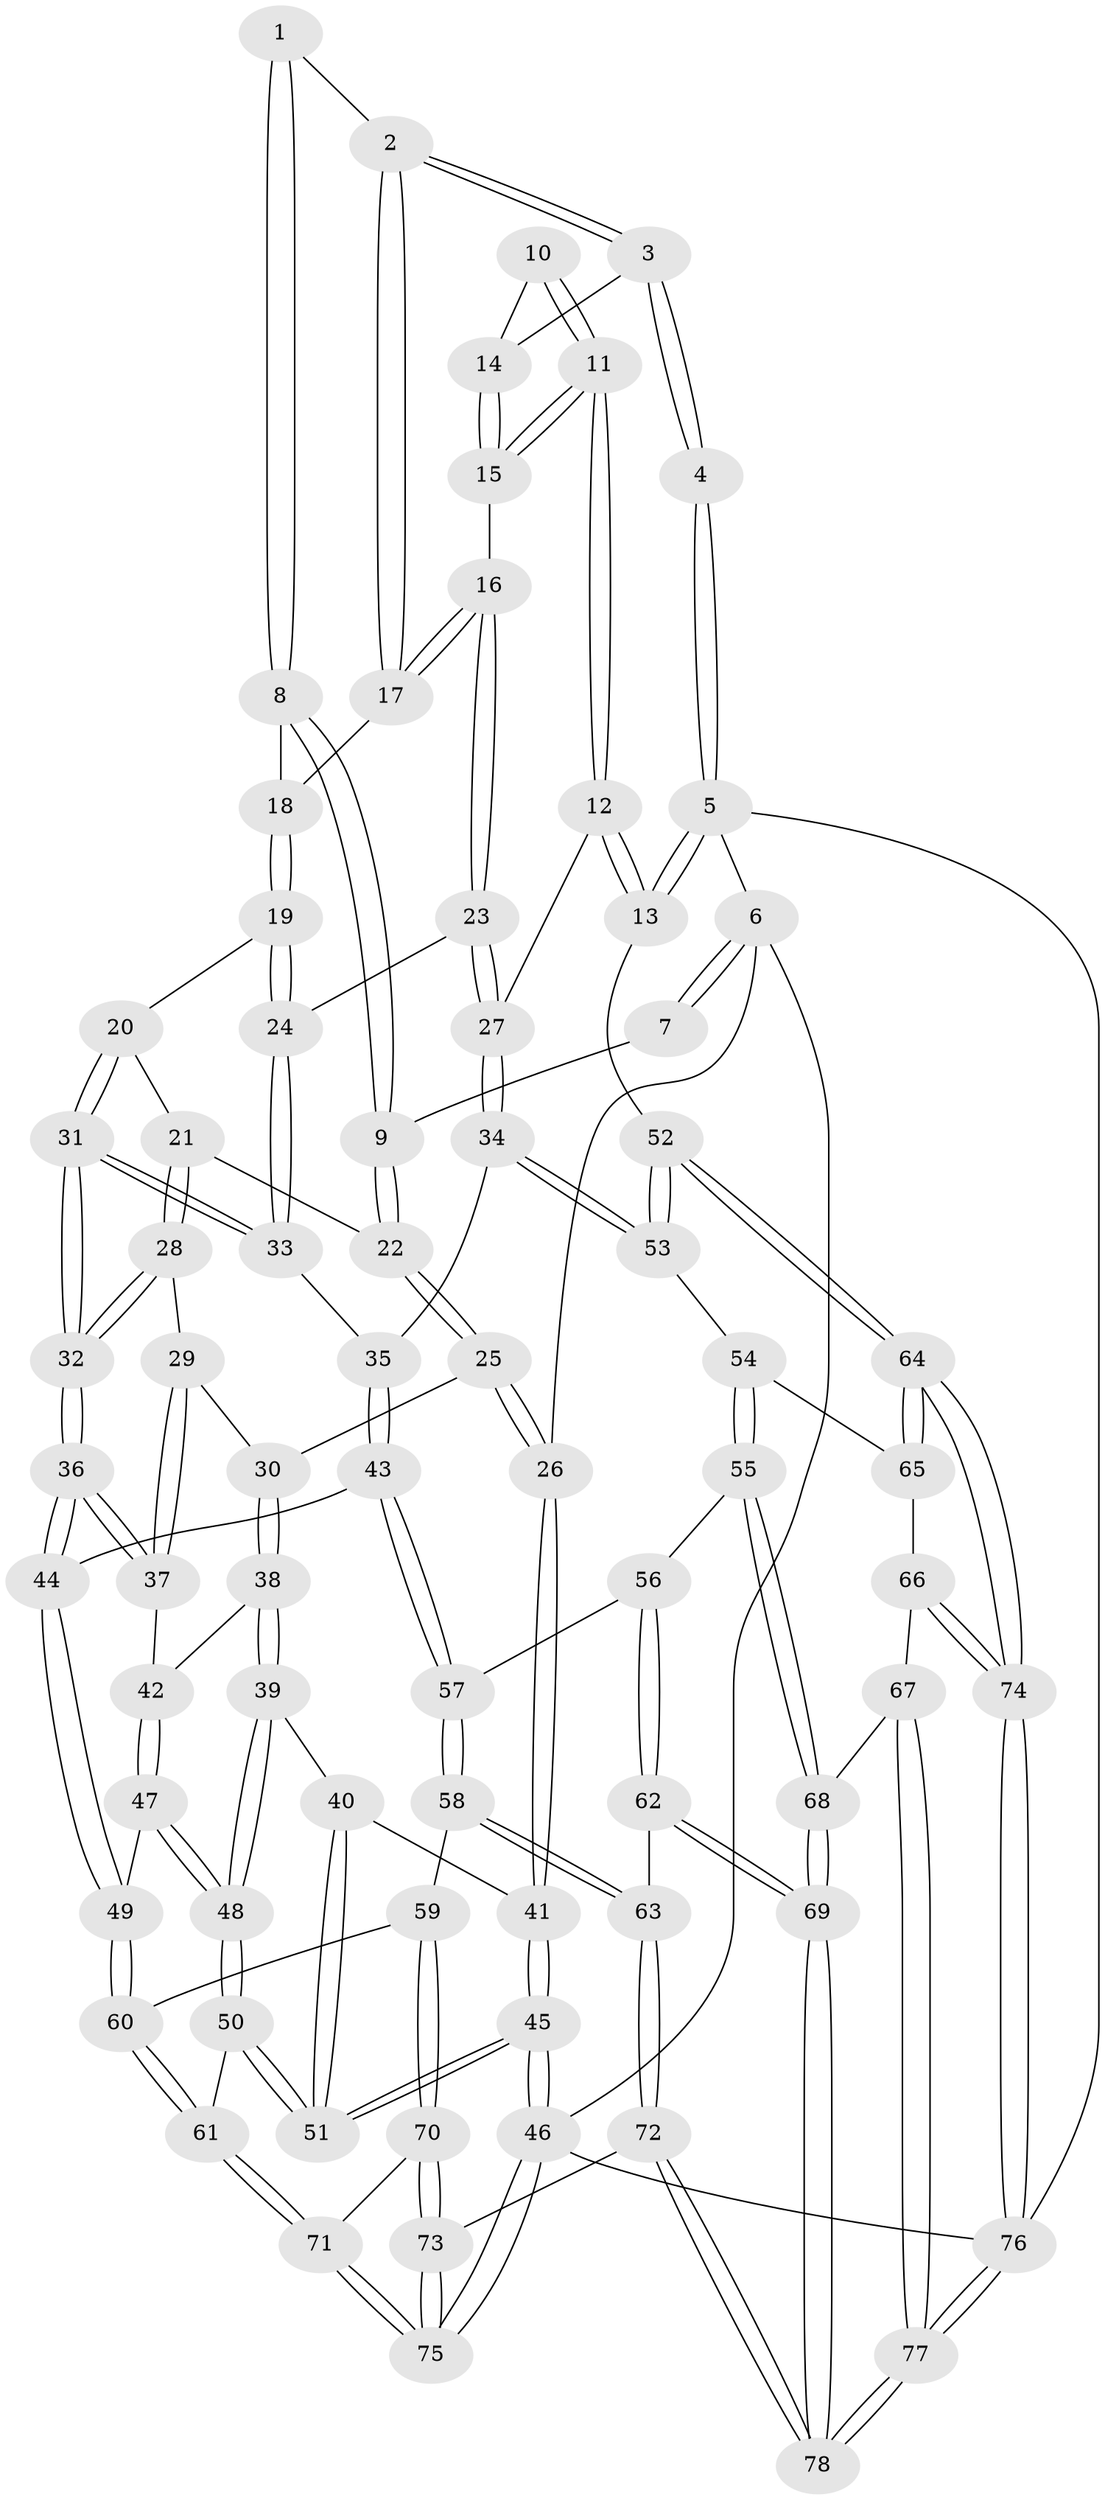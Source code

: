 // coarse degree distribution, {3: 0.10869565217391304, 5: 0.1956521739130435, 4: 0.5869565217391305, 6: 0.10869565217391304}
// Generated by graph-tools (version 1.1) at 2025/24/03/03/25 07:24:32]
// undirected, 78 vertices, 192 edges
graph export_dot {
graph [start="1"]
  node [color=gray90,style=filled];
  1 [pos="+0.49867498912303415+0"];
  2 [pos="+0.7050992826925144+0"];
  3 [pos="+0.7056306570913526+0"];
  4 [pos="+0.7506770939794154+0"];
  5 [pos="+1+0"];
  6 [pos="+0+0"];
  7 [pos="+0.13682960937088606+0"];
  8 [pos="+0.3956975175456668+0.15818465362483772"];
  9 [pos="+0.2988600458408764+0.18071322204777354"];
  10 [pos="+0.8959062787695616+0.08672944019392152"];
  11 [pos="+1+0.3101662918291457"];
  12 [pos="+1+0.3574063871218917"];
  13 [pos="+1+0.36231299657808663"];
  14 [pos="+0.8581720289518892+0.1985164700488219"];
  15 [pos="+0.8598254778883139+0.21864164548852993"];
  16 [pos="+0.7227021036738819+0.2082335937786673"];
  17 [pos="+0.6982486275179592+0"];
  18 [pos="+0.5069814769726976+0.17508683052644264"];
  19 [pos="+0.5203412363504317+0.2704082254314712"];
  20 [pos="+0.4771721452532827+0.3152252237059216"];
  21 [pos="+0.2850467072372958+0.2606382779490693"];
  22 [pos="+0.28094308851380395+0.2550002333646012"];
  23 [pos="+0.7073359877535317+0.3086802315534112"];
  24 [pos="+0.6934199381736235+0.312819211814542"];
  25 [pos="+0.08835436716175243+0.30333674882264605"];
  26 [pos="+0+0.20038197521550197"];
  27 [pos="+0.8691218278705842+0.4440336212368853"];
  28 [pos="+0.29123485190037973+0.2981328227084011"];
  29 [pos="+0.2683385553524238+0.4078977570203669"];
  30 [pos="+0.1410971545149287+0.4170642029762578"];
  31 [pos="+0.4767041758916752+0.43402281884448063"];
  32 [pos="+0.444307439048459+0.4963523512132728"];
  33 [pos="+0.6221490359046826+0.39798455015640644"];
  34 [pos="+0.794963800880341+0.5828697421506124"];
  35 [pos="+0.6292601107583444+0.4704435846302122"];
  36 [pos="+0.43544404789643254+0.5448022452079132"];
  37 [pos="+0.2888201500327939+0.5075133586090953"];
  38 [pos="+0.15405776493972842+0.5070403930790205"];
  39 [pos="+0.10462390336588759+0.5422464954911732"];
  40 [pos="+0.03941995892261478+0.5316315286627964"];
  41 [pos="+0+0.41980044834970376"];
  42 [pos="+0.23152133479403889+0.5263019967544537"];
  43 [pos="+0.4630809702233345+0.5936268144523177"];
  44 [pos="+0.4564014049479932+0.5885457941864572"];
  45 [pos="+0+0.9248099570396199"];
  46 [pos="+0+1"];
  47 [pos="+0.22008024022202002+0.6813327170740694"];
  48 [pos="+0.12362405389314653+0.7287024165154599"];
  49 [pos="+0.30144653796793935+0.6909316335403858"];
  50 [pos="+0.07896256884564563+0.7912116074624135"];
  51 [pos="+0+0.8160741053845024"];
  52 [pos="+1+0.8156283310280816"];
  53 [pos="+0.78302937695824+0.6249109685317878"];
  54 [pos="+0.7434826355435551+0.6711472349409063"];
  55 [pos="+0.7427303096856878+0.671714815584627"];
  56 [pos="+0.5790840431606622+0.6666029592887343"];
  57 [pos="+0.5183389040635796+0.6554771426470132"];
  58 [pos="+0.46263418713033827+0.8014139290336838"];
  59 [pos="+0.3638686568248542+0.8400334060161347"];
  60 [pos="+0.31505348014793144+0.7770704469889413"];
  61 [pos="+0.14441713978369722+0.829257052935328"];
  62 [pos="+0.6003688616964898+0.8955216355032889"];
  63 [pos="+0.5245959223512523+0.9093688978924028"];
  64 [pos="+1+0.9120037619168975"];
  65 [pos="+0.8584335630072301+0.7687614796830187"];
  66 [pos="+0.9152035397727711+0.8876897331350718"];
  67 [pos="+0.7832400921533054+0.8874720314747364"];
  68 [pos="+0.738308713207878+0.8653275251737467"];
  69 [pos="+0.6951425623920802+0.90820945729968"];
  70 [pos="+0.3613379681164138+0.8445957409382684"];
  71 [pos="+0.21101510176460367+0.8913686202897698"];
  72 [pos="+0.41486396656196906+1"];
  73 [pos="+0.38564282333529953+1"];
  74 [pos="+1+1"];
  75 [pos="+0.30288786924177574+1"];
  76 [pos="+1+1"];
  77 [pos="+1+1"];
  78 [pos="+0.6697087597819514+1"];
  1 -- 2;
  1 -- 8;
  1 -- 8;
  2 -- 3;
  2 -- 3;
  2 -- 17;
  2 -- 17;
  3 -- 4;
  3 -- 4;
  3 -- 14;
  4 -- 5;
  4 -- 5;
  5 -- 6;
  5 -- 13;
  5 -- 13;
  5 -- 76;
  6 -- 7;
  6 -- 7;
  6 -- 26;
  6 -- 46;
  7 -- 9;
  8 -- 9;
  8 -- 9;
  8 -- 18;
  9 -- 22;
  9 -- 22;
  10 -- 11;
  10 -- 11;
  10 -- 14;
  11 -- 12;
  11 -- 12;
  11 -- 15;
  11 -- 15;
  12 -- 13;
  12 -- 13;
  12 -- 27;
  13 -- 52;
  14 -- 15;
  14 -- 15;
  15 -- 16;
  16 -- 17;
  16 -- 17;
  16 -- 23;
  16 -- 23;
  17 -- 18;
  18 -- 19;
  18 -- 19;
  19 -- 20;
  19 -- 24;
  19 -- 24;
  20 -- 21;
  20 -- 31;
  20 -- 31;
  21 -- 22;
  21 -- 28;
  21 -- 28;
  22 -- 25;
  22 -- 25;
  23 -- 24;
  23 -- 27;
  23 -- 27;
  24 -- 33;
  24 -- 33;
  25 -- 26;
  25 -- 26;
  25 -- 30;
  26 -- 41;
  26 -- 41;
  27 -- 34;
  27 -- 34;
  28 -- 29;
  28 -- 32;
  28 -- 32;
  29 -- 30;
  29 -- 37;
  29 -- 37;
  30 -- 38;
  30 -- 38;
  31 -- 32;
  31 -- 32;
  31 -- 33;
  31 -- 33;
  32 -- 36;
  32 -- 36;
  33 -- 35;
  34 -- 35;
  34 -- 53;
  34 -- 53;
  35 -- 43;
  35 -- 43;
  36 -- 37;
  36 -- 37;
  36 -- 44;
  36 -- 44;
  37 -- 42;
  38 -- 39;
  38 -- 39;
  38 -- 42;
  39 -- 40;
  39 -- 48;
  39 -- 48;
  40 -- 41;
  40 -- 51;
  40 -- 51;
  41 -- 45;
  41 -- 45;
  42 -- 47;
  42 -- 47;
  43 -- 44;
  43 -- 57;
  43 -- 57;
  44 -- 49;
  44 -- 49;
  45 -- 46;
  45 -- 46;
  45 -- 51;
  45 -- 51;
  46 -- 75;
  46 -- 75;
  46 -- 76;
  47 -- 48;
  47 -- 48;
  47 -- 49;
  48 -- 50;
  48 -- 50;
  49 -- 60;
  49 -- 60;
  50 -- 51;
  50 -- 51;
  50 -- 61;
  52 -- 53;
  52 -- 53;
  52 -- 64;
  52 -- 64;
  53 -- 54;
  54 -- 55;
  54 -- 55;
  54 -- 65;
  55 -- 56;
  55 -- 68;
  55 -- 68;
  56 -- 57;
  56 -- 62;
  56 -- 62;
  57 -- 58;
  57 -- 58;
  58 -- 59;
  58 -- 63;
  58 -- 63;
  59 -- 60;
  59 -- 70;
  59 -- 70;
  60 -- 61;
  60 -- 61;
  61 -- 71;
  61 -- 71;
  62 -- 63;
  62 -- 69;
  62 -- 69;
  63 -- 72;
  63 -- 72;
  64 -- 65;
  64 -- 65;
  64 -- 74;
  64 -- 74;
  65 -- 66;
  66 -- 67;
  66 -- 74;
  66 -- 74;
  67 -- 68;
  67 -- 77;
  67 -- 77;
  68 -- 69;
  68 -- 69;
  69 -- 78;
  69 -- 78;
  70 -- 71;
  70 -- 73;
  70 -- 73;
  71 -- 75;
  71 -- 75;
  72 -- 73;
  72 -- 78;
  72 -- 78;
  73 -- 75;
  73 -- 75;
  74 -- 76;
  74 -- 76;
  76 -- 77;
  76 -- 77;
  77 -- 78;
  77 -- 78;
}
